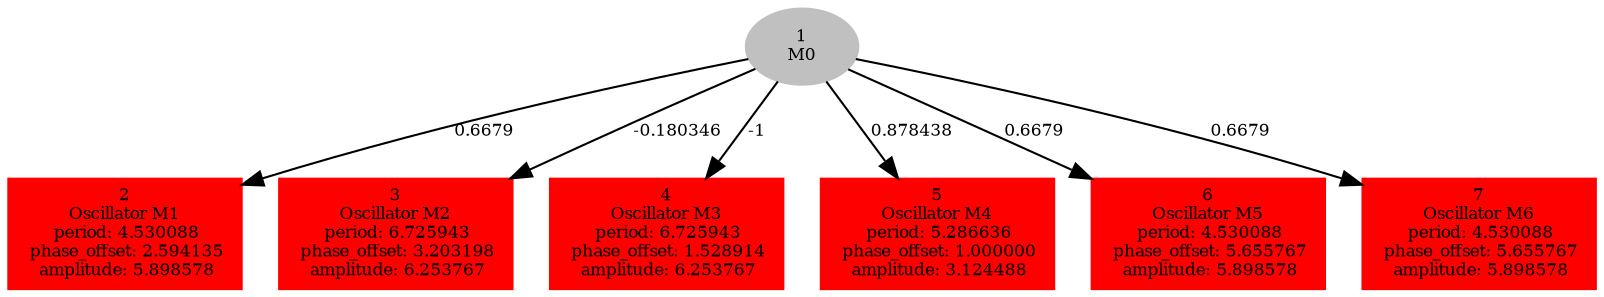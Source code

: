  digraph g{ forcelabels=true;
1[label=<1<BR/>M0>,color="grey",style=filled,fontsize=8];
2 [label=<2<BR />Oscillator M1<BR /> period: 4.530088<BR /> phase_offset: 2.594135<BR /> amplitude: 5.898578>, shape=box,color=red,style=filled,fontsize=8];3 [label=<3<BR />Oscillator M2<BR /> period: 6.725943<BR /> phase_offset: 3.203198<BR /> amplitude: 6.253767>, shape=box,color=red,style=filled,fontsize=8];4 [label=<4<BR />Oscillator M3<BR /> period: 6.725943<BR /> phase_offset: 1.528914<BR /> amplitude: 6.253767>, shape=box,color=red,style=filled,fontsize=8];5 [label=<5<BR />Oscillator M4<BR /> period: 5.286636<BR /> phase_offset: 1.000000<BR /> amplitude: 3.124488>, shape=box,color=red,style=filled,fontsize=8];6 [label=<6<BR />Oscillator M5<BR /> period: 4.530088<BR /> phase_offset: 5.655767<BR /> amplitude: 5.898578>, shape=box,color=red,style=filled,fontsize=8];7 [label=<7<BR />Oscillator M6<BR /> period: 4.530088<BR /> phase_offset: 5.655767<BR /> amplitude: 5.898578>, shape=box,color=red,style=filled,fontsize=8];1 -> 2[label="0.6679 ",fontsize="8"];
1 -> 3[label="-0.180346 ",fontsize="8"];
1 -> 4[label="-1 ",fontsize="8"];
1 -> 5[label="0.878438 ",fontsize="8"];
1 -> 6[label="0.6679 ",fontsize="8"];
1 -> 7[label="0.6679 ",fontsize="8"];
 }
